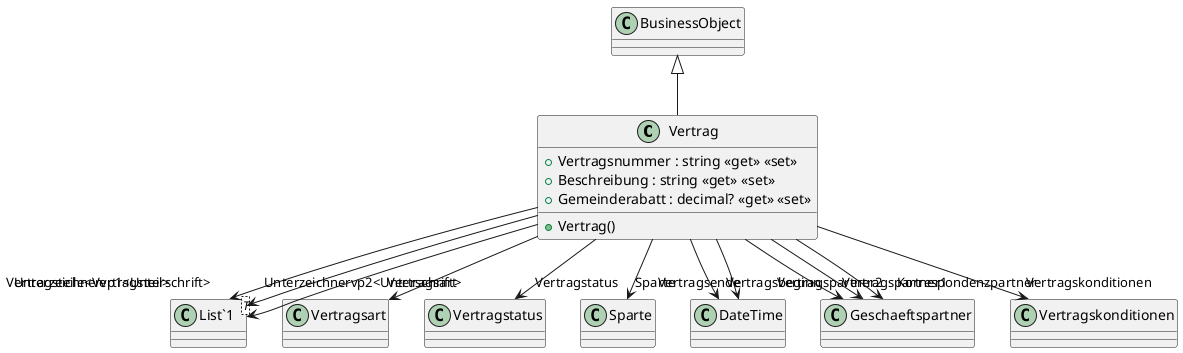 @startuml
class Vertrag {
    + Vertragsnummer : string <<get>> <<set>>
    + Beschreibung : string <<get>> <<set>>
    + Gemeinderabatt : decimal? <<get>> <<set>>
    + Vertrag()
}
class "List`1"<T> {
}
BusinessObject <|-- Vertrag
Vertrag --> "Vertragsart" Vertragsart
Vertrag --> "Vertragstatus" Vertragstatus
Vertrag --> "Sparte" Sparte
Vertrag --> "Vertragsbeginn" DateTime
Vertrag --> "Vertragsende" DateTime
Vertrag --> "Vertragspartner1" Geschaeftspartner
Vertrag --> "Vertragspartner2" Geschaeftspartner
Vertrag --> "Unterzeichnervp1<Unterschrift>" "List`1"
Vertrag --> "Unterzeichnervp2<Unterschrift>" "List`1"
Vertrag --> "Vertragskonditionen" Vertragskonditionen
Vertrag --> "Vertragsteile<Vertragsteil>" "List`1"
Vertrag --> "Korrespondenzpartner" Geschaeftspartner
@enduml

